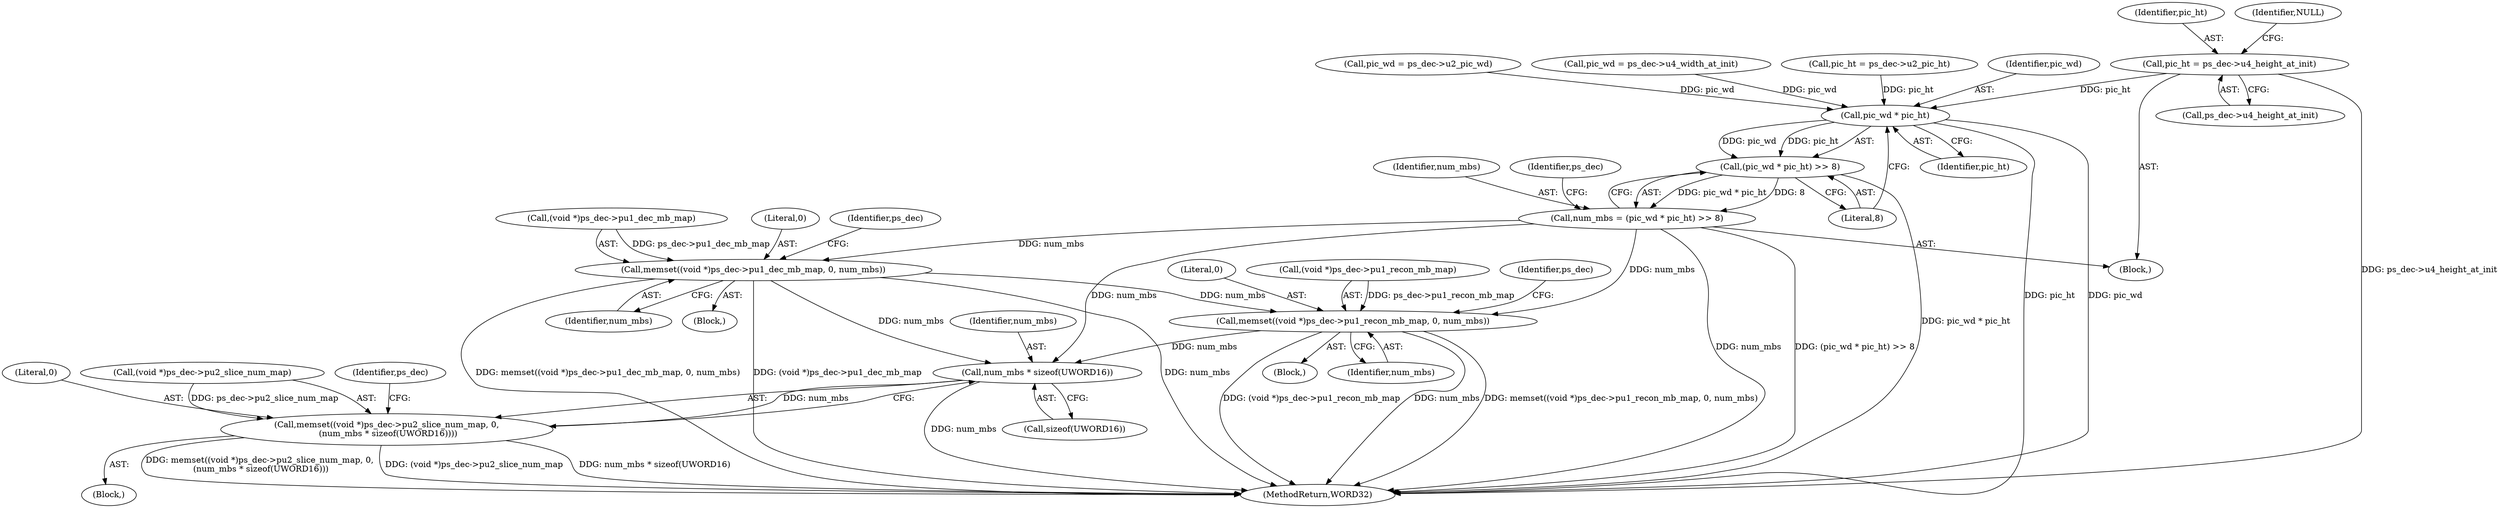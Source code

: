 digraph "0_Android_0b23c81c3dd9ec38f7e6806a3955fed1925541a0_3@pointer" {
"1000634" [label="(Call,pic_ht = ps_dec->u4_height_at_init)"];
"1000668" [label="(Call,pic_wd * pic_ht)"];
"1000667" [label="(Call,(pic_wd * pic_ht) >> 8)"];
"1000665" [label="(Call,num_mbs = (pic_wd * pic_ht) >> 8)"];
"1000677" [label="(Call,memset((void *)ps_dec->pu1_dec_mb_map, 0, num_mbs))"];
"1000690" [label="(Call,memset((void *)ps_dec->pu1_recon_mb_map, 0, num_mbs))"];
"1000710" [label="(Call,num_mbs * sizeof(UWORD16))"];
"1000703" [label="(Call,memset((void *)ps_dec->pu2_slice_num_map, 0,\n (num_mbs * sizeof(UWORD16))))"];
"1000697" [label="(Identifier,num_mbs)"];
"1000674" [label="(Identifier,ps_dec)"];
"1000678" [label="(Call,(void *)ps_dec->pu1_dec_mb_map)"];
"1000683" [label="(Literal,0)"];
"1000667" [label="(Call,(pic_wd * pic_ht) >> 8)"];
"1000655" [label="(Call,pic_wd = ps_dec->u2_pic_wd)"];
"1000690" [label="(Call,memset((void *)ps_dec->pu1_recon_mb_map, 0, num_mbs))"];
"1000696" [label="(Literal,0)"];
"1000636" [label="(Call,ps_dec->u4_height_at_init)"];
"1000687" [label="(Identifier,ps_dec)"];
"1000711" [label="(Identifier,num_mbs)"];
"1000635" [label="(Identifier,pic_ht)"];
"1000628" [label="(Call,pic_wd = ps_dec->u4_width_at_init)"];
"1000668" [label="(Call,pic_wd * pic_ht)"];
"1000712" [label="(Call,sizeof(UWORD16))"];
"1000660" [label="(Call,pic_ht = ps_dec->u2_pic_ht)"];
"1000691" [label="(Call,(void *)ps_dec->pu1_recon_mb_map)"];
"1002159" [label="(MethodReturn,WORD32)"];
"1000671" [label="(Literal,8)"];
"1000704" [label="(Call,(void *)ps_dec->pu2_slice_num_map)"];
"1000670" [label="(Identifier,pic_ht)"];
"1000669" [label="(Identifier,pic_wd)"];
"1000709" [label="(Literal,0)"];
"1000689" [label="(Block,)"];
"1000677" [label="(Call,memset((void *)ps_dec->pu1_dec_mb_map, 0, num_mbs))"];
"1000666" [label="(Identifier,num_mbs)"];
"1000700" [label="(Identifier,ps_dec)"];
"1000626" [label="(Block,)"];
"1000703" [label="(Call,memset((void *)ps_dec->pu2_slice_num_map, 0,\n (num_mbs * sizeof(UWORD16))))"];
"1000710" [label="(Call,num_mbs * sizeof(UWORD16))"];
"1000643" [label="(Identifier,NULL)"];
"1000716" [label="(Identifier,ps_dec)"];
"1000684" [label="(Identifier,num_mbs)"];
"1000665" [label="(Call,num_mbs = (pic_wd * pic_ht) >> 8)"];
"1000676" [label="(Block,)"];
"1000702" [label="(Block,)"];
"1000634" [label="(Call,pic_ht = ps_dec->u4_height_at_init)"];
"1000634" -> "1000626"  [label="AST: "];
"1000634" -> "1000636"  [label="CFG: "];
"1000635" -> "1000634"  [label="AST: "];
"1000636" -> "1000634"  [label="AST: "];
"1000643" -> "1000634"  [label="CFG: "];
"1000634" -> "1002159"  [label="DDG: ps_dec->u4_height_at_init"];
"1000634" -> "1000668"  [label="DDG: pic_ht"];
"1000668" -> "1000667"  [label="AST: "];
"1000668" -> "1000670"  [label="CFG: "];
"1000669" -> "1000668"  [label="AST: "];
"1000670" -> "1000668"  [label="AST: "];
"1000671" -> "1000668"  [label="CFG: "];
"1000668" -> "1002159"  [label="DDG: pic_ht"];
"1000668" -> "1002159"  [label="DDG: pic_wd"];
"1000668" -> "1000667"  [label="DDG: pic_wd"];
"1000668" -> "1000667"  [label="DDG: pic_ht"];
"1000655" -> "1000668"  [label="DDG: pic_wd"];
"1000628" -> "1000668"  [label="DDG: pic_wd"];
"1000660" -> "1000668"  [label="DDG: pic_ht"];
"1000667" -> "1000665"  [label="AST: "];
"1000667" -> "1000671"  [label="CFG: "];
"1000671" -> "1000667"  [label="AST: "];
"1000665" -> "1000667"  [label="CFG: "];
"1000667" -> "1002159"  [label="DDG: pic_wd * pic_ht"];
"1000667" -> "1000665"  [label="DDG: pic_wd * pic_ht"];
"1000667" -> "1000665"  [label="DDG: 8"];
"1000665" -> "1000626"  [label="AST: "];
"1000666" -> "1000665"  [label="AST: "];
"1000674" -> "1000665"  [label="CFG: "];
"1000665" -> "1002159"  [label="DDG: num_mbs"];
"1000665" -> "1002159"  [label="DDG: (pic_wd * pic_ht) >> 8"];
"1000665" -> "1000677"  [label="DDG: num_mbs"];
"1000665" -> "1000690"  [label="DDG: num_mbs"];
"1000665" -> "1000710"  [label="DDG: num_mbs"];
"1000677" -> "1000676"  [label="AST: "];
"1000677" -> "1000684"  [label="CFG: "];
"1000678" -> "1000677"  [label="AST: "];
"1000683" -> "1000677"  [label="AST: "];
"1000684" -> "1000677"  [label="AST: "];
"1000687" -> "1000677"  [label="CFG: "];
"1000677" -> "1002159"  [label="DDG: (void *)ps_dec->pu1_dec_mb_map"];
"1000677" -> "1002159"  [label="DDG: num_mbs"];
"1000677" -> "1002159"  [label="DDG: memset((void *)ps_dec->pu1_dec_mb_map, 0, num_mbs)"];
"1000678" -> "1000677"  [label="DDG: ps_dec->pu1_dec_mb_map"];
"1000677" -> "1000690"  [label="DDG: num_mbs"];
"1000677" -> "1000710"  [label="DDG: num_mbs"];
"1000690" -> "1000689"  [label="AST: "];
"1000690" -> "1000697"  [label="CFG: "];
"1000691" -> "1000690"  [label="AST: "];
"1000696" -> "1000690"  [label="AST: "];
"1000697" -> "1000690"  [label="AST: "];
"1000700" -> "1000690"  [label="CFG: "];
"1000690" -> "1002159"  [label="DDG: num_mbs"];
"1000690" -> "1002159"  [label="DDG: memset((void *)ps_dec->pu1_recon_mb_map, 0, num_mbs)"];
"1000690" -> "1002159"  [label="DDG: (void *)ps_dec->pu1_recon_mb_map"];
"1000691" -> "1000690"  [label="DDG: ps_dec->pu1_recon_mb_map"];
"1000690" -> "1000710"  [label="DDG: num_mbs"];
"1000710" -> "1000703"  [label="AST: "];
"1000710" -> "1000712"  [label="CFG: "];
"1000711" -> "1000710"  [label="AST: "];
"1000712" -> "1000710"  [label="AST: "];
"1000703" -> "1000710"  [label="CFG: "];
"1000710" -> "1002159"  [label="DDG: num_mbs"];
"1000710" -> "1000703"  [label="DDG: num_mbs"];
"1000703" -> "1000702"  [label="AST: "];
"1000704" -> "1000703"  [label="AST: "];
"1000709" -> "1000703"  [label="AST: "];
"1000716" -> "1000703"  [label="CFG: "];
"1000703" -> "1002159"  [label="DDG: num_mbs * sizeof(UWORD16)"];
"1000703" -> "1002159"  [label="DDG: memset((void *)ps_dec->pu2_slice_num_map, 0,\n (num_mbs * sizeof(UWORD16)))"];
"1000703" -> "1002159"  [label="DDG: (void *)ps_dec->pu2_slice_num_map"];
"1000704" -> "1000703"  [label="DDG: ps_dec->pu2_slice_num_map"];
}
